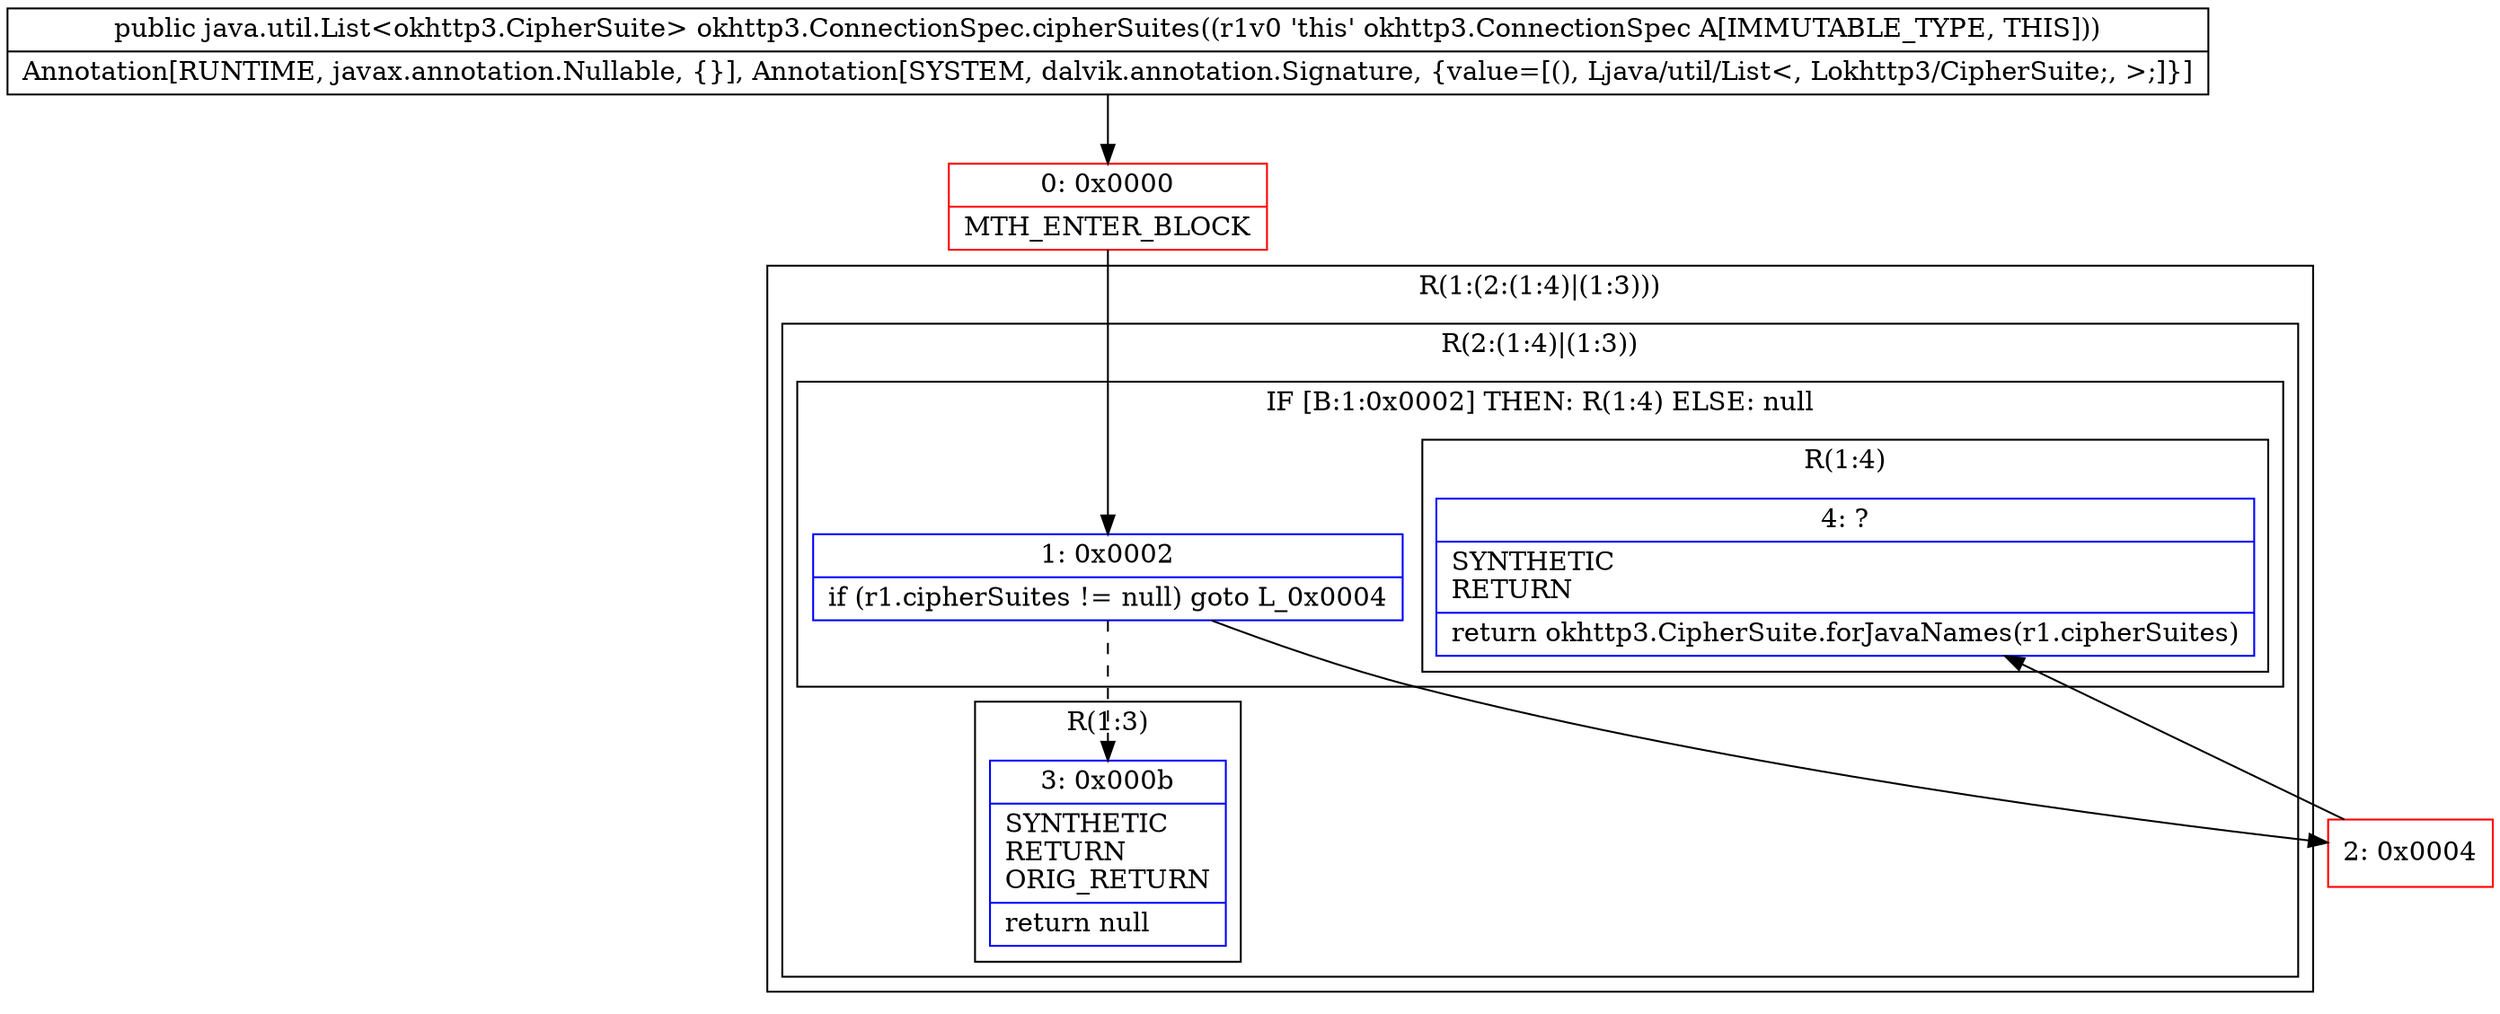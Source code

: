 digraph "CFG forokhttp3.ConnectionSpec.cipherSuites()Ljava\/util\/List;" {
subgraph cluster_Region_602915298 {
label = "R(1:(2:(1:4)|(1:3)))";
node [shape=record,color=blue];
subgraph cluster_Region_460187576 {
label = "R(2:(1:4)|(1:3))";
node [shape=record,color=blue];
subgraph cluster_IfRegion_103735172 {
label = "IF [B:1:0x0002] THEN: R(1:4) ELSE: null";
node [shape=record,color=blue];
Node_1 [shape=record,label="{1\:\ 0x0002|if (r1.cipherSuites != null) goto L_0x0004\l}"];
subgraph cluster_Region_1757874052 {
label = "R(1:4)";
node [shape=record,color=blue];
Node_4 [shape=record,label="{4\:\ ?|SYNTHETIC\lRETURN\l|return okhttp3.CipherSuite.forJavaNames(r1.cipherSuites)\l}"];
}
}
subgraph cluster_Region_897203119 {
label = "R(1:3)";
node [shape=record,color=blue];
Node_3 [shape=record,label="{3\:\ 0x000b|SYNTHETIC\lRETURN\lORIG_RETURN\l|return null\l}"];
}
}
}
Node_0 [shape=record,color=red,label="{0\:\ 0x0000|MTH_ENTER_BLOCK\l}"];
Node_2 [shape=record,color=red,label="{2\:\ 0x0004}"];
MethodNode[shape=record,label="{public java.util.List\<okhttp3.CipherSuite\> okhttp3.ConnectionSpec.cipherSuites((r1v0 'this' okhttp3.ConnectionSpec A[IMMUTABLE_TYPE, THIS]))  | Annotation[RUNTIME, javax.annotation.Nullable, \{\}], Annotation[SYSTEM, dalvik.annotation.Signature, \{value=[(), Ljava\/util\/List\<, Lokhttp3\/CipherSuite;, \>;]\}]\l}"];
MethodNode -> Node_0;
Node_1 -> Node_2;
Node_1 -> Node_3[style=dashed];
Node_0 -> Node_1;
Node_2 -> Node_4;
}

